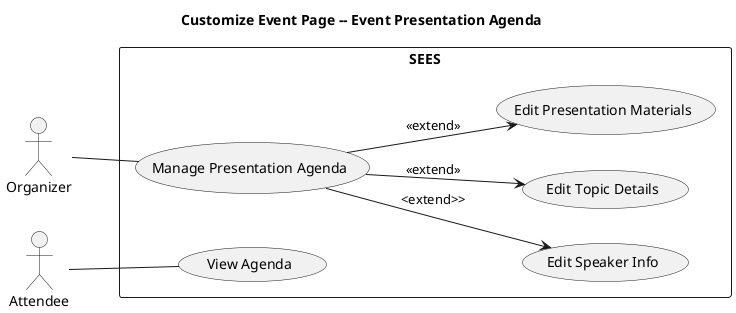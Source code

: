 @startuml
title Customize Event Page -- Event Presentation Agenda
left to right direction
actor "Organizer" as org
actor "Attendee" as attendee
 
rectangle SEES {
  usecase "Manage Presentation Agenda" as U3
  usecase "Edit Speaker Info" as U3a
  usecase "Edit Topic Details" as U3b
  usecase "Edit Presentation Materials" as U3c
  usecase "View Agenda" as U3d
}
 
org -- U3
attendee -- U3d
 
'U3 "includes" these sub-tasks:
U3 --> U3a : <extend>>
U3 --> U3b : <<extend>>
U3 --> U3c : <<extend>>
@enduml
